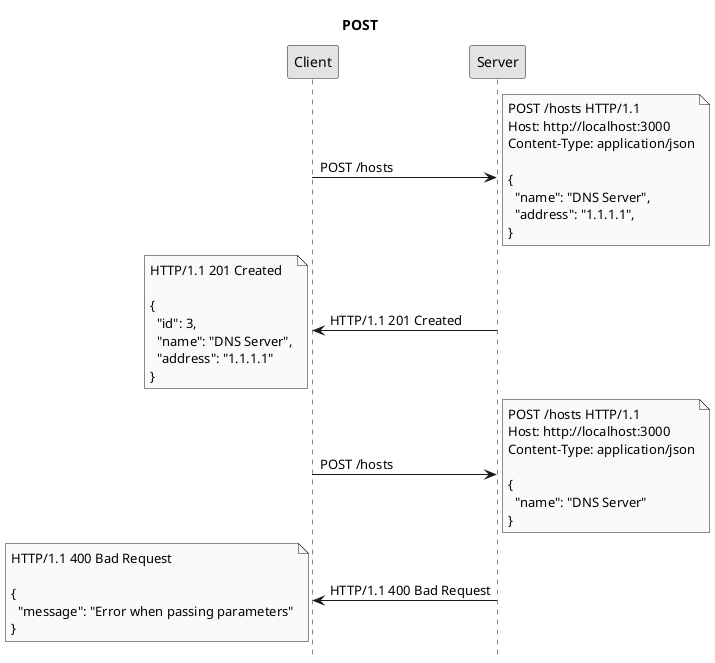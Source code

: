 @startuml
title POST
hide footbox
skinparam monochrome true

Client -> Server: POST /hosts
note right: POST /hosts HTTP/1.1\nHost: http://localhost:3000\nContent-Type: application/json\n\n{\n  "name": "DNS Server",\n  "address": "1.1.1.1",\n}
Server -> Client: HTTP/1.1 201 Created
note left: HTTP/1.1 201 Created\n\n{\n  "id": 3,\n  "name": "DNS Server",\n  "address": "1.1.1.1"\n}

Client -> Server: POST /hosts
note right: POST /hosts HTTP/1.1\nHost: http://localhost:3000\nContent-Type: application/json\n\n{\n  "name": "DNS Server"\n}
Server -> Client: HTTP/1.1 400 Bad Request
note left: HTTP/1.1 400 Bad Request\n\n{\n  "message": "Error when passing parameters"\n}

@enduml
